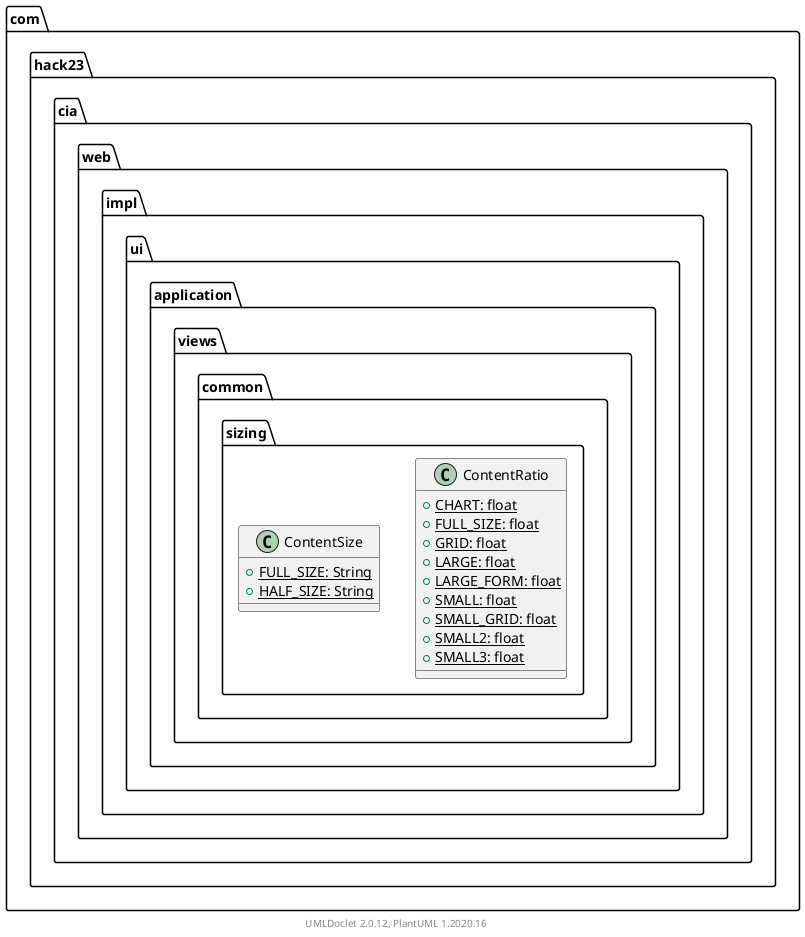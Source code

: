 @startuml
    namespace com.hack23.cia.web.impl.ui.application.views.common.sizing {

        class ContentRatio [[ContentRatio.html]] {
            {static} +CHART: float
            {static} +FULL_SIZE: float
            {static} +GRID: float
            {static} +LARGE: float
            {static} +LARGE_FORM: float
            {static} +SMALL: float
            {static} +SMALL_GRID: float
            {static} +SMALL2: float
            {static} +SMALL3: float
        }

        class ContentSize [[ContentSize.html]] {
            {static} +FULL_SIZE: String
            {static} +HALF_SIZE: String
        }

    }

    center footer UMLDoclet 2.0.12, PlantUML 1.2020.16
@enduml
